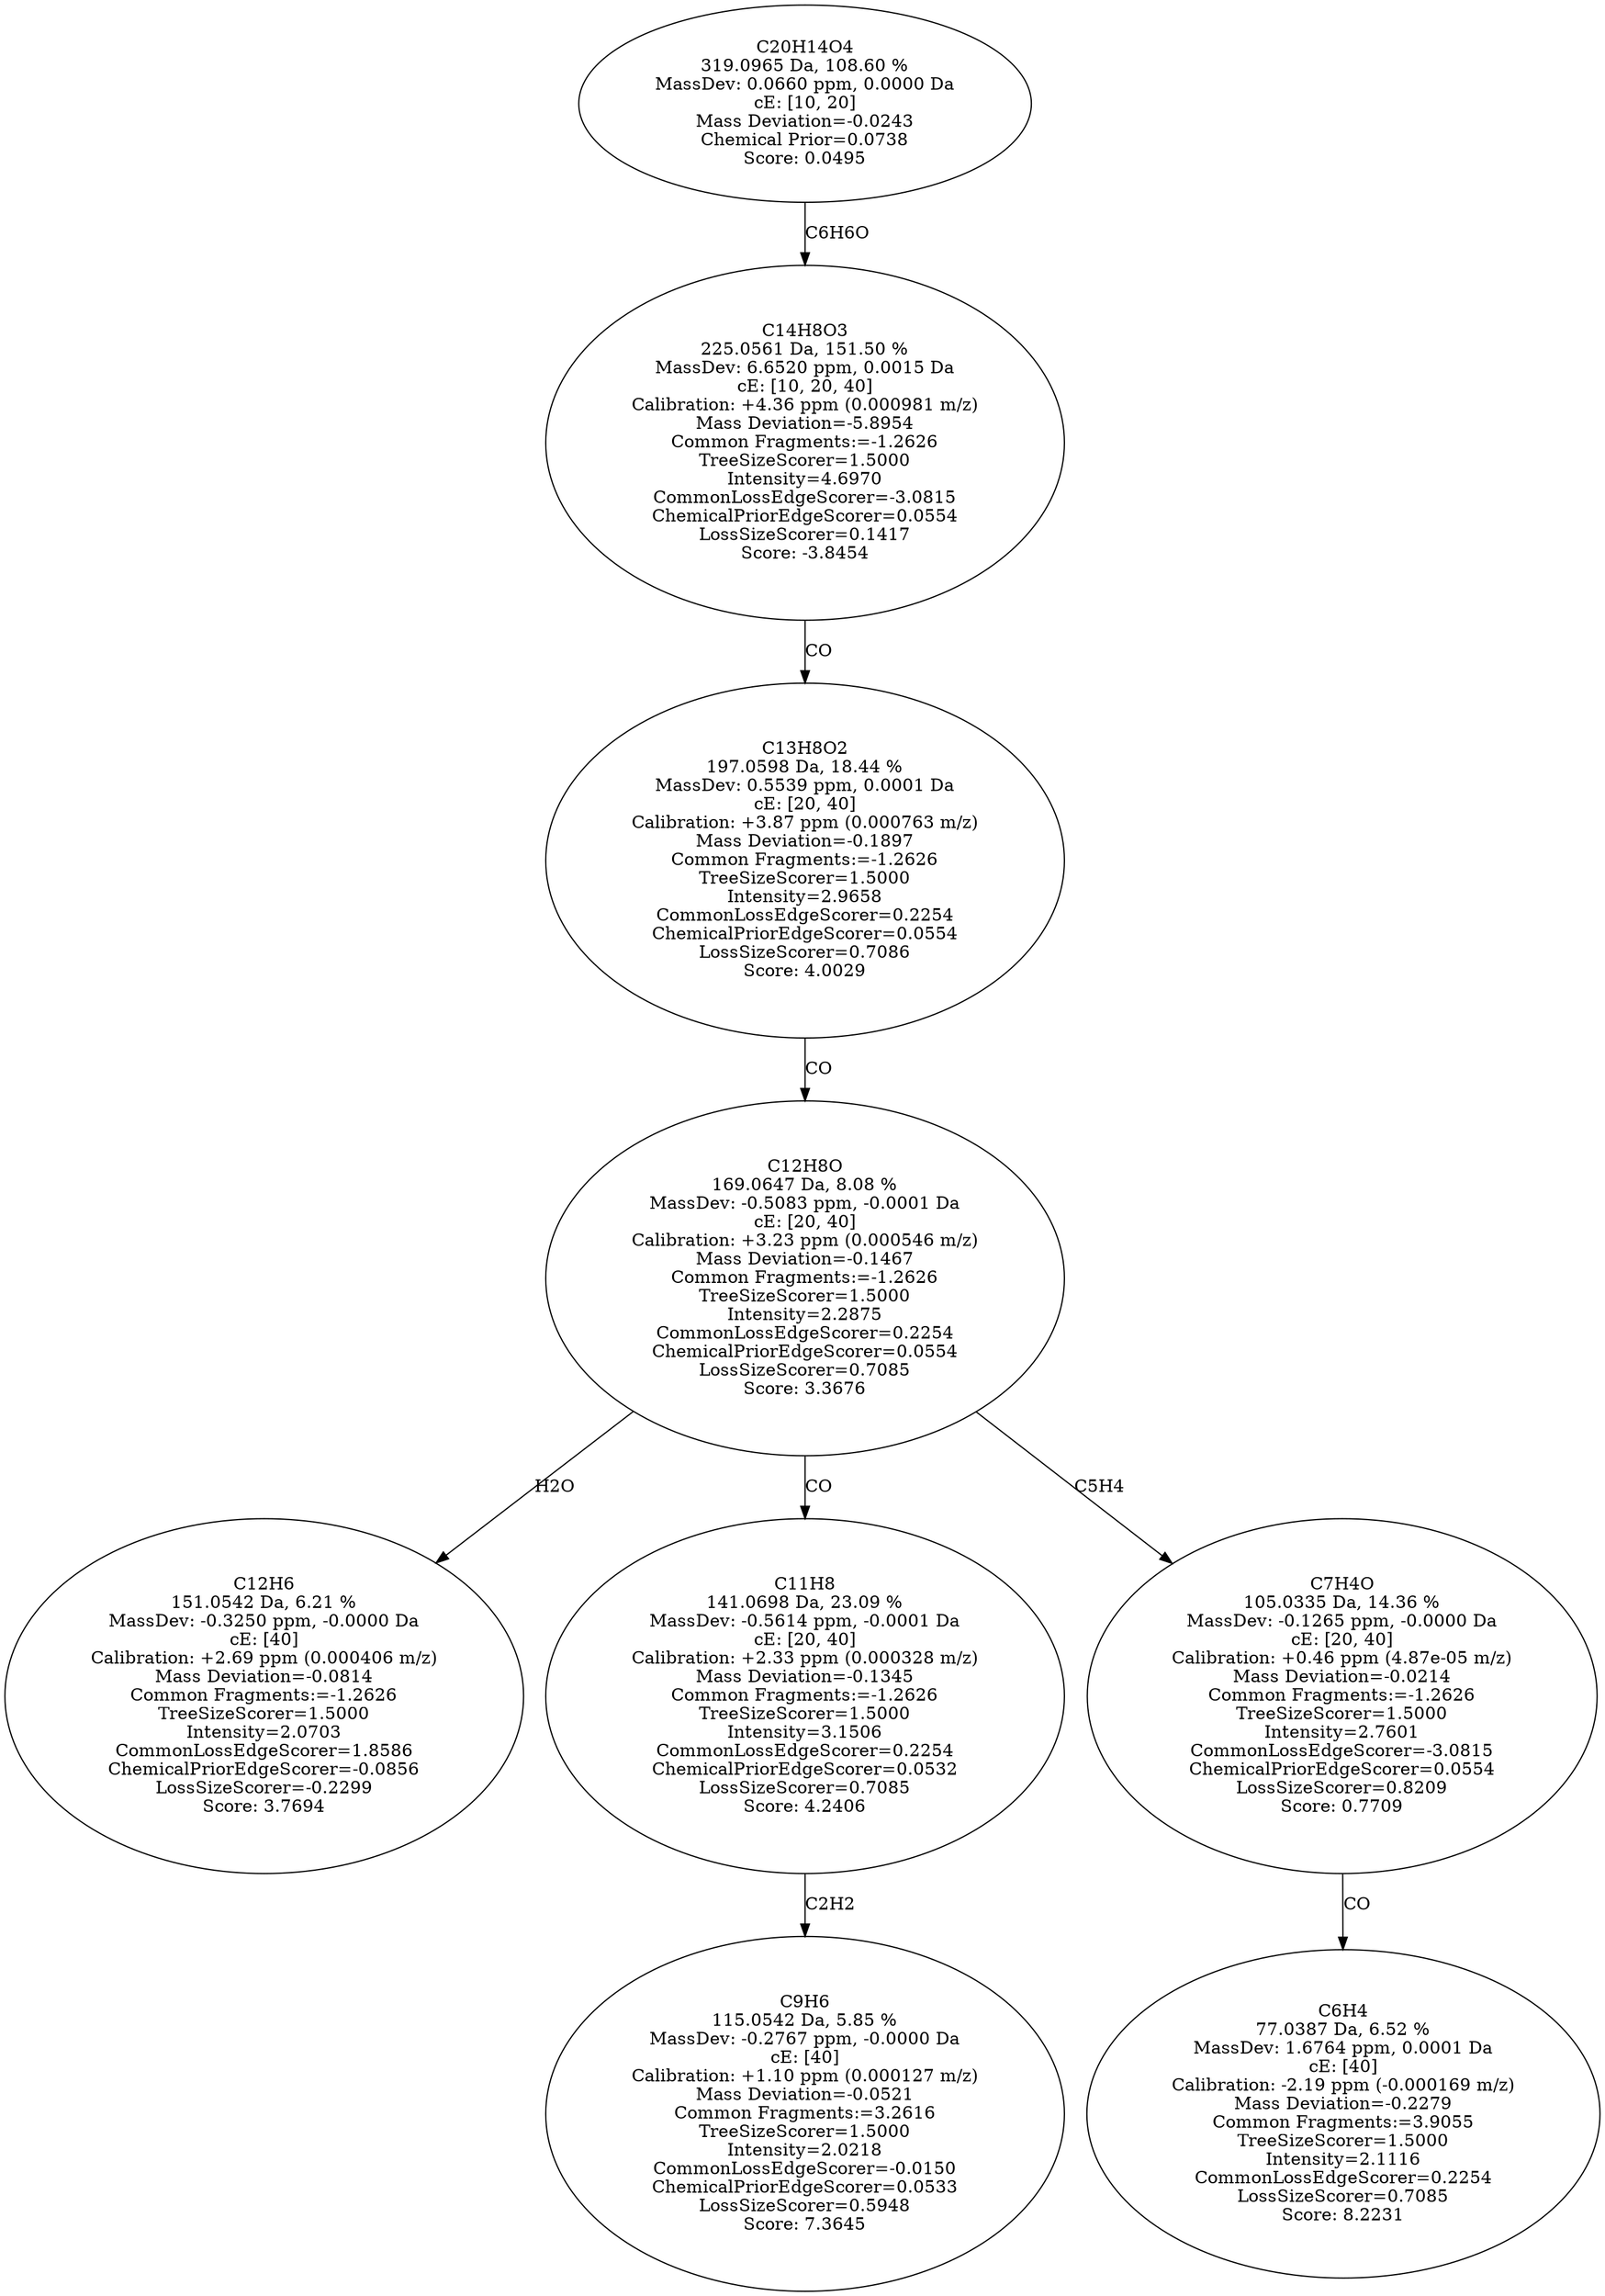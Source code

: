 strict digraph {
v1 [label="C12H6\n151.0542 Da, 6.21 %\nMassDev: -0.3250 ppm, -0.0000 Da\ncE: [40]\nCalibration: +2.69 ppm (0.000406 m/z)\nMass Deviation=-0.0814\nCommon Fragments:=-1.2626\nTreeSizeScorer=1.5000\nIntensity=2.0703\nCommonLossEdgeScorer=1.8586\nChemicalPriorEdgeScorer=-0.0856\nLossSizeScorer=-0.2299\nScore: 3.7694"];
v2 [label="C9H6\n115.0542 Da, 5.85 %\nMassDev: -0.2767 ppm, -0.0000 Da\ncE: [40]\nCalibration: +1.10 ppm (0.000127 m/z)\nMass Deviation=-0.0521\nCommon Fragments:=3.2616\nTreeSizeScorer=1.5000\nIntensity=2.0218\nCommonLossEdgeScorer=-0.0150\nChemicalPriorEdgeScorer=0.0533\nLossSizeScorer=0.5948\nScore: 7.3645"];
v3 [label="C11H8\n141.0698 Da, 23.09 %\nMassDev: -0.5614 ppm, -0.0001 Da\ncE: [20, 40]\nCalibration: +2.33 ppm (0.000328 m/z)\nMass Deviation=-0.1345\nCommon Fragments:=-1.2626\nTreeSizeScorer=1.5000\nIntensity=3.1506\nCommonLossEdgeScorer=0.2254\nChemicalPriorEdgeScorer=0.0532\nLossSizeScorer=0.7085\nScore: 4.2406"];
v4 [label="C6H4\n77.0387 Da, 6.52 %\nMassDev: 1.6764 ppm, 0.0001 Da\ncE: [40]\nCalibration: -2.19 ppm (-0.000169 m/z)\nMass Deviation=-0.2279\nCommon Fragments:=3.9055\nTreeSizeScorer=1.5000\nIntensity=2.1116\nCommonLossEdgeScorer=0.2254\nLossSizeScorer=0.7085\nScore: 8.2231"];
v5 [label="C7H4O\n105.0335 Da, 14.36 %\nMassDev: -0.1265 ppm, -0.0000 Da\ncE: [20, 40]\nCalibration: +0.46 ppm (4.87e-05 m/z)\nMass Deviation=-0.0214\nCommon Fragments:=-1.2626\nTreeSizeScorer=1.5000\nIntensity=2.7601\nCommonLossEdgeScorer=-3.0815\nChemicalPriorEdgeScorer=0.0554\nLossSizeScorer=0.8209\nScore: 0.7709"];
v6 [label="C12H8O\n169.0647 Da, 8.08 %\nMassDev: -0.5083 ppm, -0.0001 Da\ncE: [20, 40]\nCalibration: +3.23 ppm (0.000546 m/z)\nMass Deviation=-0.1467\nCommon Fragments:=-1.2626\nTreeSizeScorer=1.5000\nIntensity=2.2875\nCommonLossEdgeScorer=0.2254\nChemicalPriorEdgeScorer=0.0554\nLossSizeScorer=0.7085\nScore: 3.3676"];
v7 [label="C13H8O2\n197.0598 Da, 18.44 %\nMassDev: 0.5539 ppm, 0.0001 Da\ncE: [20, 40]\nCalibration: +3.87 ppm (0.000763 m/z)\nMass Deviation=-0.1897\nCommon Fragments:=-1.2626\nTreeSizeScorer=1.5000\nIntensity=2.9658\nCommonLossEdgeScorer=0.2254\nChemicalPriorEdgeScorer=0.0554\nLossSizeScorer=0.7086\nScore: 4.0029"];
v8 [label="C14H8O3\n225.0561 Da, 151.50 %\nMassDev: 6.6520 ppm, 0.0015 Da\ncE: [10, 20, 40]\nCalibration: +4.36 ppm (0.000981 m/z)\nMass Deviation=-5.8954\nCommon Fragments:=-1.2626\nTreeSizeScorer=1.5000\nIntensity=4.6970\nCommonLossEdgeScorer=-3.0815\nChemicalPriorEdgeScorer=0.0554\nLossSizeScorer=0.1417\nScore: -3.8454"];
v9 [label="C20H14O4\n319.0965 Da, 108.60 %\nMassDev: 0.0660 ppm, 0.0000 Da\ncE: [10, 20]\nMass Deviation=-0.0243\nChemical Prior=0.0738\nScore: 0.0495"];
v6 -> v1 [label="H2O"];
v3 -> v2 [label="C2H2"];
v6 -> v3 [label="CO"];
v5 -> v4 [label="CO"];
v6 -> v5 [label="C5H4"];
v7 -> v6 [label="CO"];
v8 -> v7 [label="CO"];
v9 -> v8 [label="C6H6O"];
}